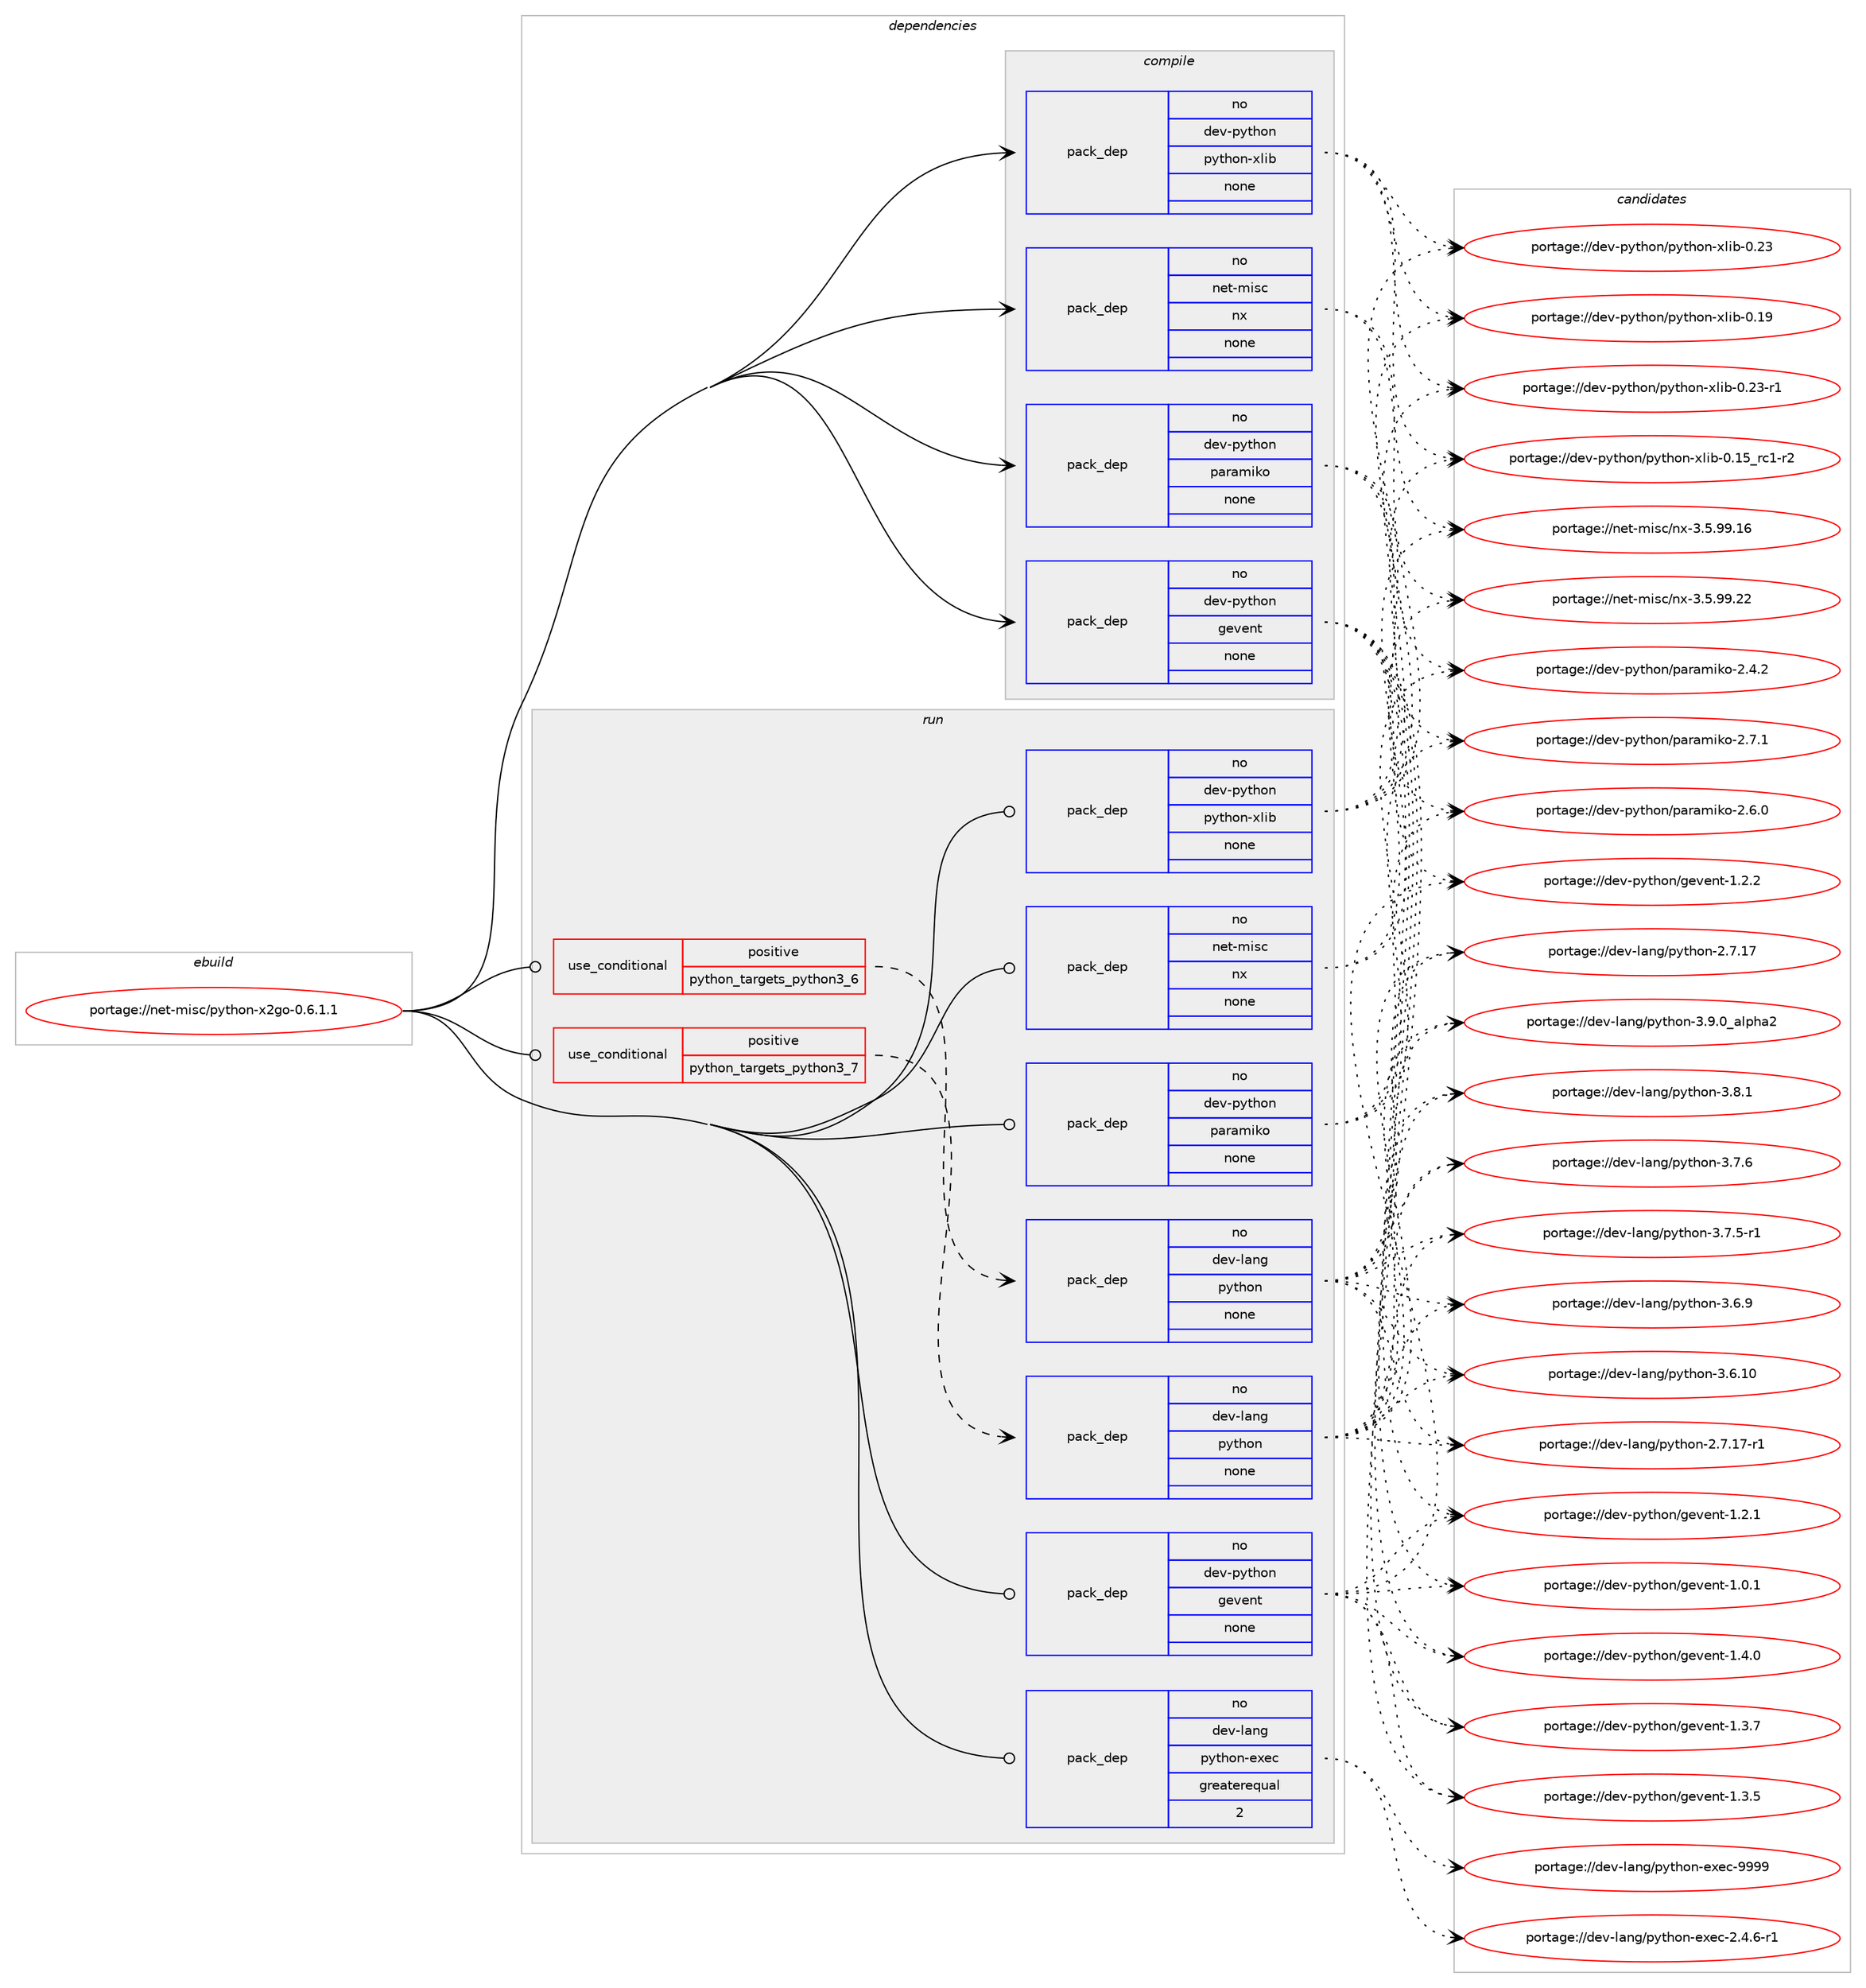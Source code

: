 digraph prolog {

# *************
# Graph options
# *************

newrank=true;
concentrate=true;
compound=true;
graph [rankdir=LR,fontname=Helvetica,fontsize=10,ranksep=1.5];#, ranksep=2.5, nodesep=0.2];
edge  [arrowhead=vee];
node  [fontname=Helvetica,fontsize=10];

# **********
# The ebuild
# **********

subgraph cluster_leftcol {
color=gray;
rank=same;
label=<<i>ebuild</i>>;
id [label="portage://net-misc/python-x2go-0.6.1.1", color=red, width=4, href="../net-misc/python-x2go-0.6.1.1.svg"];
}

# ****************
# The dependencies
# ****************

subgraph cluster_midcol {
color=gray;
label=<<i>dependencies</i>>;
subgraph cluster_compile {
fillcolor="#eeeeee";
style=filled;
label=<<i>compile</i>>;
subgraph pack95378 {
dependency122613 [label=<<TABLE BORDER="0" CELLBORDER="1" CELLSPACING="0" CELLPADDING="4" WIDTH="220"><TR><TD ROWSPAN="6" CELLPADDING="30">pack_dep</TD></TR><TR><TD WIDTH="110">no</TD></TR><TR><TD>dev-python</TD></TR><TR><TD>gevent</TD></TR><TR><TD>none</TD></TR><TR><TD></TD></TR></TABLE>>, shape=none, color=blue];
}
id:e -> dependency122613:w [weight=20,style="solid",arrowhead="vee"];
subgraph pack95379 {
dependency122614 [label=<<TABLE BORDER="0" CELLBORDER="1" CELLSPACING="0" CELLPADDING="4" WIDTH="220"><TR><TD ROWSPAN="6" CELLPADDING="30">pack_dep</TD></TR><TR><TD WIDTH="110">no</TD></TR><TR><TD>dev-python</TD></TR><TR><TD>paramiko</TD></TR><TR><TD>none</TD></TR><TR><TD></TD></TR></TABLE>>, shape=none, color=blue];
}
id:e -> dependency122614:w [weight=20,style="solid",arrowhead="vee"];
subgraph pack95380 {
dependency122615 [label=<<TABLE BORDER="0" CELLBORDER="1" CELLSPACING="0" CELLPADDING="4" WIDTH="220"><TR><TD ROWSPAN="6" CELLPADDING="30">pack_dep</TD></TR><TR><TD WIDTH="110">no</TD></TR><TR><TD>dev-python</TD></TR><TR><TD>python-xlib</TD></TR><TR><TD>none</TD></TR><TR><TD></TD></TR></TABLE>>, shape=none, color=blue];
}
id:e -> dependency122615:w [weight=20,style="solid",arrowhead="vee"];
subgraph pack95381 {
dependency122616 [label=<<TABLE BORDER="0" CELLBORDER="1" CELLSPACING="0" CELLPADDING="4" WIDTH="220"><TR><TD ROWSPAN="6" CELLPADDING="30">pack_dep</TD></TR><TR><TD WIDTH="110">no</TD></TR><TR><TD>net-misc</TD></TR><TR><TD>nx</TD></TR><TR><TD>none</TD></TR><TR><TD></TD></TR></TABLE>>, shape=none, color=blue];
}
id:e -> dependency122616:w [weight=20,style="solid",arrowhead="vee"];
}
subgraph cluster_compileandrun {
fillcolor="#eeeeee";
style=filled;
label=<<i>compile and run</i>>;
}
subgraph cluster_run {
fillcolor="#eeeeee";
style=filled;
label=<<i>run</i>>;
subgraph cond25199 {
dependency122617 [label=<<TABLE BORDER="0" CELLBORDER="1" CELLSPACING="0" CELLPADDING="4"><TR><TD ROWSPAN="3" CELLPADDING="10">use_conditional</TD></TR><TR><TD>positive</TD></TR><TR><TD>python_targets_python3_6</TD></TR></TABLE>>, shape=none, color=red];
subgraph pack95382 {
dependency122618 [label=<<TABLE BORDER="0" CELLBORDER="1" CELLSPACING="0" CELLPADDING="4" WIDTH="220"><TR><TD ROWSPAN="6" CELLPADDING="30">pack_dep</TD></TR><TR><TD WIDTH="110">no</TD></TR><TR><TD>dev-lang</TD></TR><TR><TD>python</TD></TR><TR><TD>none</TD></TR><TR><TD></TD></TR></TABLE>>, shape=none, color=blue];
}
dependency122617:e -> dependency122618:w [weight=20,style="dashed",arrowhead="vee"];
}
id:e -> dependency122617:w [weight=20,style="solid",arrowhead="odot"];
subgraph cond25200 {
dependency122619 [label=<<TABLE BORDER="0" CELLBORDER="1" CELLSPACING="0" CELLPADDING="4"><TR><TD ROWSPAN="3" CELLPADDING="10">use_conditional</TD></TR><TR><TD>positive</TD></TR><TR><TD>python_targets_python3_7</TD></TR></TABLE>>, shape=none, color=red];
subgraph pack95383 {
dependency122620 [label=<<TABLE BORDER="0" CELLBORDER="1" CELLSPACING="0" CELLPADDING="4" WIDTH="220"><TR><TD ROWSPAN="6" CELLPADDING="30">pack_dep</TD></TR><TR><TD WIDTH="110">no</TD></TR><TR><TD>dev-lang</TD></TR><TR><TD>python</TD></TR><TR><TD>none</TD></TR><TR><TD></TD></TR></TABLE>>, shape=none, color=blue];
}
dependency122619:e -> dependency122620:w [weight=20,style="dashed",arrowhead="vee"];
}
id:e -> dependency122619:w [weight=20,style="solid",arrowhead="odot"];
subgraph pack95384 {
dependency122621 [label=<<TABLE BORDER="0" CELLBORDER="1" CELLSPACING="0" CELLPADDING="4" WIDTH="220"><TR><TD ROWSPAN="6" CELLPADDING="30">pack_dep</TD></TR><TR><TD WIDTH="110">no</TD></TR><TR><TD>dev-lang</TD></TR><TR><TD>python-exec</TD></TR><TR><TD>greaterequal</TD></TR><TR><TD>2</TD></TR></TABLE>>, shape=none, color=blue];
}
id:e -> dependency122621:w [weight=20,style="solid",arrowhead="odot"];
subgraph pack95385 {
dependency122622 [label=<<TABLE BORDER="0" CELLBORDER="1" CELLSPACING="0" CELLPADDING="4" WIDTH="220"><TR><TD ROWSPAN="6" CELLPADDING="30">pack_dep</TD></TR><TR><TD WIDTH="110">no</TD></TR><TR><TD>dev-python</TD></TR><TR><TD>gevent</TD></TR><TR><TD>none</TD></TR><TR><TD></TD></TR></TABLE>>, shape=none, color=blue];
}
id:e -> dependency122622:w [weight=20,style="solid",arrowhead="odot"];
subgraph pack95386 {
dependency122623 [label=<<TABLE BORDER="0" CELLBORDER="1" CELLSPACING="0" CELLPADDING="4" WIDTH="220"><TR><TD ROWSPAN="6" CELLPADDING="30">pack_dep</TD></TR><TR><TD WIDTH="110">no</TD></TR><TR><TD>dev-python</TD></TR><TR><TD>paramiko</TD></TR><TR><TD>none</TD></TR><TR><TD></TD></TR></TABLE>>, shape=none, color=blue];
}
id:e -> dependency122623:w [weight=20,style="solid",arrowhead="odot"];
subgraph pack95387 {
dependency122624 [label=<<TABLE BORDER="0" CELLBORDER="1" CELLSPACING="0" CELLPADDING="4" WIDTH="220"><TR><TD ROWSPAN="6" CELLPADDING="30">pack_dep</TD></TR><TR><TD WIDTH="110">no</TD></TR><TR><TD>dev-python</TD></TR><TR><TD>python-xlib</TD></TR><TR><TD>none</TD></TR><TR><TD></TD></TR></TABLE>>, shape=none, color=blue];
}
id:e -> dependency122624:w [weight=20,style="solid",arrowhead="odot"];
subgraph pack95388 {
dependency122625 [label=<<TABLE BORDER="0" CELLBORDER="1" CELLSPACING="0" CELLPADDING="4" WIDTH="220"><TR><TD ROWSPAN="6" CELLPADDING="30">pack_dep</TD></TR><TR><TD WIDTH="110">no</TD></TR><TR><TD>net-misc</TD></TR><TR><TD>nx</TD></TR><TR><TD>none</TD></TR><TR><TD></TD></TR></TABLE>>, shape=none, color=blue];
}
id:e -> dependency122625:w [weight=20,style="solid",arrowhead="odot"];
}
}

# **************
# The candidates
# **************

subgraph cluster_choices {
rank=same;
color=gray;
label=<<i>candidates</i>>;

subgraph choice95378 {
color=black;
nodesep=1;
choice1001011184511212111610411111047103101118101110116454946524648 [label="portage://dev-python/gevent-1.4.0", color=red, width=4,href="../dev-python/gevent-1.4.0.svg"];
choice1001011184511212111610411111047103101118101110116454946514655 [label="portage://dev-python/gevent-1.3.7", color=red, width=4,href="../dev-python/gevent-1.3.7.svg"];
choice1001011184511212111610411111047103101118101110116454946514653 [label="portage://dev-python/gevent-1.3.5", color=red, width=4,href="../dev-python/gevent-1.3.5.svg"];
choice1001011184511212111610411111047103101118101110116454946504650 [label="portage://dev-python/gevent-1.2.2", color=red, width=4,href="../dev-python/gevent-1.2.2.svg"];
choice1001011184511212111610411111047103101118101110116454946504649 [label="portage://dev-python/gevent-1.2.1", color=red, width=4,href="../dev-python/gevent-1.2.1.svg"];
choice1001011184511212111610411111047103101118101110116454946484649 [label="portage://dev-python/gevent-1.0.1", color=red, width=4,href="../dev-python/gevent-1.0.1.svg"];
dependency122613:e -> choice1001011184511212111610411111047103101118101110116454946524648:w [style=dotted,weight="100"];
dependency122613:e -> choice1001011184511212111610411111047103101118101110116454946514655:w [style=dotted,weight="100"];
dependency122613:e -> choice1001011184511212111610411111047103101118101110116454946514653:w [style=dotted,weight="100"];
dependency122613:e -> choice1001011184511212111610411111047103101118101110116454946504650:w [style=dotted,weight="100"];
dependency122613:e -> choice1001011184511212111610411111047103101118101110116454946504649:w [style=dotted,weight="100"];
dependency122613:e -> choice1001011184511212111610411111047103101118101110116454946484649:w [style=dotted,weight="100"];
}
subgraph choice95379 {
color=black;
nodesep=1;
choice10010111845112121116104111110471129711497109105107111455046554649 [label="portage://dev-python/paramiko-2.7.1", color=red, width=4,href="../dev-python/paramiko-2.7.1.svg"];
choice10010111845112121116104111110471129711497109105107111455046544648 [label="portage://dev-python/paramiko-2.6.0", color=red, width=4,href="../dev-python/paramiko-2.6.0.svg"];
choice10010111845112121116104111110471129711497109105107111455046524650 [label="portage://dev-python/paramiko-2.4.2", color=red, width=4,href="../dev-python/paramiko-2.4.2.svg"];
dependency122614:e -> choice10010111845112121116104111110471129711497109105107111455046554649:w [style=dotted,weight="100"];
dependency122614:e -> choice10010111845112121116104111110471129711497109105107111455046544648:w [style=dotted,weight="100"];
dependency122614:e -> choice10010111845112121116104111110471129711497109105107111455046524650:w [style=dotted,weight="100"];
}
subgraph choice95380 {
color=black;
nodesep=1;
choice1001011184511212111610411111047112121116104111110451201081059845484650514511449 [label="portage://dev-python/python-xlib-0.23-r1", color=red, width=4,href="../dev-python/python-xlib-0.23-r1.svg"];
choice100101118451121211161041111104711212111610411111045120108105984548465051 [label="portage://dev-python/python-xlib-0.23", color=red, width=4,href="../dev-python/python-xlib-0.23.svg"];
choice100101118451121211161041111104711212111610411111045120108105984548464957 [label="portage://dev-python/python-xlib-0.19", color=red, width=4,href="../dev-python/python-xlib-0.19.svg"];
choice1001011184511212111610411111047112121116104111110451201081059845484649539511499494511450 [label="portage://dev-python/python-xlib-0.15_rc1-r2", color=red, width=4,href="../dev-python/python-xlib-0.15_rc1-r2.svg"];
dependency122615:e -> choice1001011184511212111610411111047112121116104111110451201081059845484650514511449:w [style=dotted,weight="100"];
dependency122615:e -> choice100101118451121211161041111104711212111610411111045120108105984548465051:w [style=dotted,weight="100"];
dependency122615:e -> choice100101118451121211161041111104711212111610411111045120108105984548464957:w [style=dotted,weight="100"];
dependency122615:e -> choice1001011184511212111610411111047112121116104111110451201081059845484649539511499494511450:w [style=dotted,weight="100"];
}
subgraph choice95381 {
color=black;
nodesep=1;
choice11010111645109105115994711012045514653465757465050 [label="portage://net-misc/nx-3.5.99.22", color=red, width=4,href="../net-misc/nx-3.5.99.22.svg"];
choice11010111645109105115994711012045514653465757464954 [label="portage://net-misc/nx-3.5.99.16", color=red, width=4,href="../net-misc/nx-3.5.99.16.svg"];
dependency122616:e -> choice11010111645109105115994711012045514653465757465050:w [style=dotted,weight="100"];
dependency122616:e -> choice11010111645109105115994711012045514653465757464954:w [style=dotted,weight="100"];
}
subgraph choice95382 {
color=black;
nodesep=1;
choice10010111845108971101034711212111610411111045514657464895971081121049750 [label="portage://dev-lang/python-3.9.0_alpha2", color=red, width=4,href="../dev-lang/python-3.9.0_alpha2.svg"];
choice100101118451089711010347112121116104111110455146564649 [label="portage://dev-lang/python-3.8.1", color=red, width=4,href="../dev-lang/python-3.8.1.svg"];
choice100101118451089711010347112121116104111110455146554654 [label="portage://dev-lang/python-3.7.6", color=red, width=4,href="../dev-lang/python-3.7.6.svg"];
choice1001011184510897110103471121211161041111104551465546534511449 [label="portage://dev-lang/python-3.7.5-r1", color=red, width=4,href="../dev-lang/python-3.7.5-r1.svg"];
choice100101118451089711010347112121116104111110455146544657 [label="portage://dev-lang/python-3.6.9", color=red, width=4,href="../dev-lang/python-3.6.9.svg"];
choice10010111845108971101034711212111610411111045514654464948 [label="portage://dev-lang/python-3.6.10", color=red, width=4,href="../dev-lang/python-3.6.10.svg"];
choice100101118451089711010347112121116104111110455046554649554511449 [label="portage://dev-lang/python-2.7.17-r1", color=red, width=4,href="../dev-lang/python-2.7.17-r1.svg"];
choice10010111845108971101034711212111610411111045504655464955 [label="portage://dev-lang/python-2.7.17", color=red, width=4,href="../dev-lang/python-2.7.17.svg"];
dependency122618:e -> choice10010111845108971101034711212111610411111045514657464895971081121049750:w [style=dotted,weight="100"];
dependency122618:e -> choice100101118451089711010347112121116104111110455146564649:w [style=dotted,weight="100"];
dependency122618:e -> choice100101118451089711010347112121116104111110455146554654:w [style=dotted,weight="100"];
dependency122618:e -> choice1001011184510897110103471121211161041111104551465546534511449:w [style=dotted,weight="100"];
dependency122618:e -> choice100101118451089711010347112121116104111110455146544657:w [style=dotted,weight="100"];
dependency122618:e -> choice10010111845108971101034711212111610411111045514654464948:w [style=dotted,weight="100"];
dependency122618:e -> choice100101118451089711010347112121116104111110455046554649554511449:w [style=dotted,weight="100"];
dependency122618:e -> choice10010111845108971101034711212111610411111045504655464955:w [style=dotted,weight="100"];
}
subgraph choice95383 {
color=black;
nodesep=1;
choice10010111845108971101034711212111610411111045514657464895971081121049750 [label="portage://dev-lang/python-3.9.0_alpha2", color=red, width=4,href="../dev-lang/python-3.9.0_alpha2.svg"];
choice100101118451089711010347112121116104111110455146564649 [label="portage://dev-lang/python-3.8.1", color=red, width=4,href="../dev-lang/python-3.8.1.svg"];
choice100101118451089711010347112121116104111110455146554654 [label="portage://dev-lang/python-3.7.6", color=red, width=4,href="../dev-lang/python-3.7.6.svg"];
choice1001011184510897110103471121211161041111104551465546534511449 [label="portage://dev-lang/python-3.7.5-r1", color=red, width=4,href="../dev-lang/python-3.7.5-r1.svg"];
choice100101118451089711010347112121116104111110455146544657 [label="portage://dev-lang/python-3.6.9", color=red, width=4,href="../dev-lang/python-3.6.9.svg"];
choice10010111845108971101034711212111610411111045514654464948 [label="portage://dev-lang/python-3.6.10", color=red, width=4,href="../dev-lang/python-3.6.10.svg"];
choice100101118451089711010347112121116104111110455046554649554511449 [label="portage://dev-lang/python-2.7.17-r1", color=red, width=4,href="../dev-lang/python-2.7.17-r1.svg"];
choice10010111845108971101034711212111610411111045504655464955 [label="portage://dev-lang/python-2.7.17", color=red, width=4,href="../dev-lang/python-2.7.17.svg"];
dependency122620:e -> choice10010111845108971101034711212111610411111045514657464895971081121049750:w [style=dotted,weight="100"];
dependency122620:e -> choice100101118451089711010347112121116104111110455146564649:w [style=dotted,weight="100"];
dependency122620:e -> choice100101118451089711010347112121116104111110455146554654:w [style=dotted,weight="100"];
dependency122620:e -> choice1001011184510897110103471121211161041111104551465546534511449:w [style=dotted,weight="100"];
dependency122620:e -> choice100101118451089711010347112121116104111110455146544657:w [style=dotted,weight="100"];
dependency122620:e -> choice10010111845108971101034711212111610411111045514654464948:w [style=dotted,weight="100"];
dependency122620:e -> choice100101118451089711010347112121116104111110455046554649554511449:w [style=dotted,weight="100"];
dependency122620:e -> choice10010111845108971101034711212111610411111045504655464955:w [style=dotted,weight="100"];
}
subgraph choice95384 {
color=black;
nodesep=1;
choice10010111845108971101034711212111610411111045101120101994557575757 [label="portage://dev-lang/python-exec-9999", color=red, width=4,href="../dev-lang/python-exec-9999.svg"];
choice10010111845108971101034711212111610411111045101120101994550465246544511449 [label="portage://dev-lang/python-exec-2.4.6-r1", color=red, width=4,href="../dev-lang/python-exec-2.4.6-r1.svg"];
dependency122621:e -> choice10010111845108971101034711212111610411111045101120101994557575757:w [style=dotted,weight="100"];
dependency122621:e -> choice10010111845108971101034711212111610411111045101120101994550465246544511449:w [style=dotted,weight="100"];
}
subgraph choice95385 {
color=black;
nodesep=1;
choice1001011184511212111610411111047103101118101110116454946524648 [label="portage://dev-python/gevent-1.4.0", color=red, width=4,href="../dev-python/gevent-1.4.0.svg"];
choice1001011184511212111610411111047103101118101110116454946514655 [label="portage://dev-python/gevent-1.3.7", color=red, width=4,href="../dev-python/gevent-1.3.7.svg"];
choice1001011184511212111610411111047103101118101110116454946514653 [label="portage://dev-python/gevent-1.3.5", color=red, width=4,href="../dev-python/gevent-1.3.5.svg"];
choice1001011184511212111610411111047103101118101110116454946504650 [label="portage://dev-python/gevent-1.2.2", color=red, width=4,href="../dev-python/gevent-1.2.2.svg"];
choice1001011184511212111610411111047103101118101110116454946504649 [label="portage://dev-python/gevent-1.2.1", color=red, width=4,href="../dev-python/gevent-1.2.1.svg"];
choice1001011184511212111610411111047103101118101110116454946484649 [label="portage://dev-python/gevent-1.0.1", color=red, width=4,href="../dev-python/gevent-1.0.1.svg"];
dependency122622:e -> choice1001011184511212111610411111047103101118101110116454946524648:w [style=dotted,weight="100"];
dependency122622:e -> choice1001011184511212111610411111047103101118101110116454946514655:w [style=dotted,weight="100"];
dependency122622:e -> choice1001011184511212111610411111047103101118101110116454946514653:w [style=dotted,weight="100"];
dependency122622:e -> choice1001011184511212111610411111047103101118101110116454946504650:w [style=dotted,weight="100"];
dependency122622:e -> choice1001011184511212111610411111047103101118101110116454946504649:w [style=dotted,weight="100"];
dependency122622:e -> choice1001011184511212111610411111047103101118101110116454946484649:w [style=dotted,weight="100"];
}
subgraph choice95386 {
color=black;
nodesep=1;
choice10010111845112121116104111110471129711497109105107111455046554649 [label="portage://dev-python/paramiko-2.7.1", color=red, width=4,href="../dev-python/paramiko-2.7.1.svg"];
choice10010111845112121116104111110471129711497109105107111455046544648 [label="portage://dev-python/paramiko-2.6.0", color=red, width=4,href="../dev-python/paramiko-2.6.0.svg"];
choice10010111845112121116104111110471129711497109105107111455046524650 [label="portage://dev-python/paramiko-2.4.2", color=red, width=4,href="../dev-python/paramiko-2.4.2.svg"];
dependency122623:e -> choice10010111845112121116104111110471129711497109105107111455046554649:w [style=dotted,weight="100"];
dependency122623:e -> choice10010111845112121116104111110471129711497109105107111455046544648:w [style=dotted,weight="100"];
dependency122623:e -> choice10010111845112121116104111110471129711497109105107111455046524650:w [style=dotted,weight="100"];
}
subgraph choice95387 {
color=black;
nodesep=1;
choice1001011184511212111610411111047112121116104111110451201081059845484650514511449 [label="portage://dev-python/python-xlib-0.23-r1", color=red, width=4,href="../dev-python/python-xlib-0.23-r1.svg"];
choice100101118451121211161041111104711212111610411111045120108105984548465051 [label="portage://dev-python/python-xlib-0.23", color=red, width=4,href="../dev-python/python-xlib-0.23.svg"];
choice100101118451121211161041111104711212111610411111045120108105984548464957 [label="portage://dev-python/python-xlib-0.19", color=red, width=4,href="../dev-python/python-xlib-0.19.svg"];
choice1001011184511212111610411111047112121116104111110451201081059845484649539511499494511450 [label="portage://dev-python/python-xlib-0.15_rc1-r2", color=red, width=4,href="../dev-python/python-xlib-0.15_rc1-r2.svg"];
dependency122624:e -> choice1001011184511212111610411111047112121116104111110451201081059845484650514511449:w [style=dotted,weight="100"];
dependency122624:e -> choice100101118451121211161041111104711212111610411111045120108105984548465051:w [style=dotted,weight="100"];
dependency122624:e -> choice100101118451121211161041111104711212111610411111045120108105984548464957:w [style=dotted,weight="100"];
dependency122624:e -> choice1001011184511212111610411111047112121116104111110451201081059845484649539511499494511450:w [style=dotted,weight="100"];
}
subgraph choice95388 {
color=black;
nodesep=1;
choice11010111645109105115994711012045514653465757465050 [label="portage://net-misc/nx-3.5.99.22", color=red, width=4,href="../net-misc/nx-3.5.99.22.svg"];
choice11010111645109105115994711012045514653465757464954 [label="portage://net-misc/nx-3.5.99.16", color=red, width=4,href="../net-misc/nx-3.5.99.16.svg"];
dependency122625:e -> choice11010111645109105115994711012045514653465757465050:w [style=dotted,weight="100"];
dependency122625:e -> choice11010111645109105115994711012045514653465757464954:w [style=dotted,weight="100"];
}
}

}
